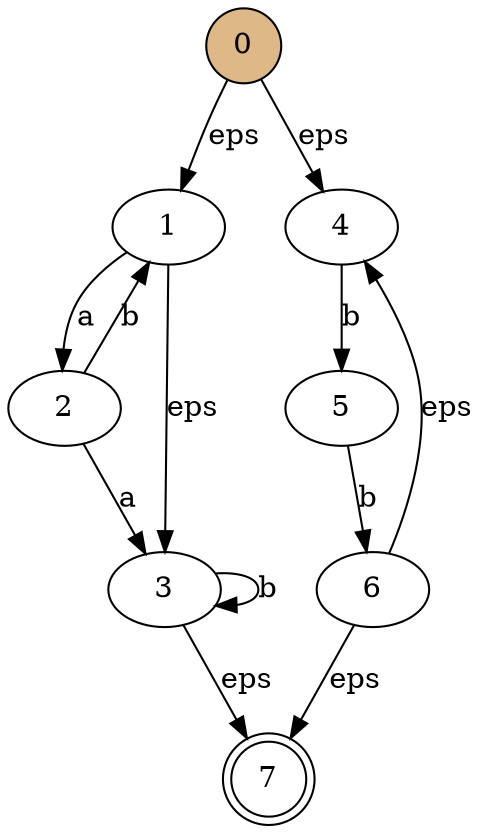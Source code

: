 digraph my_graph {
bgcolor=white;
0 [color=black, fillcolor=burlywood, shape=circle, style=filled];
7 [color=black, fillcolor=white, shape=doublecircle, style=filled];
0 -> 1  [label=eps];
0 -> 4  [label=eps];
1 -> 2  [label=a];
1 -> 3  [label=eps];
2 -> 3  [label=a];
2 -> 1  [label=b];
3 -> 3  [label=b];
3 -> 7  [label=eps];
4 -> 5  [label=b];
5 -> 6  [label=b];
6 -> 4  [label=eps];
6 -> 7  [label=eps];
}
